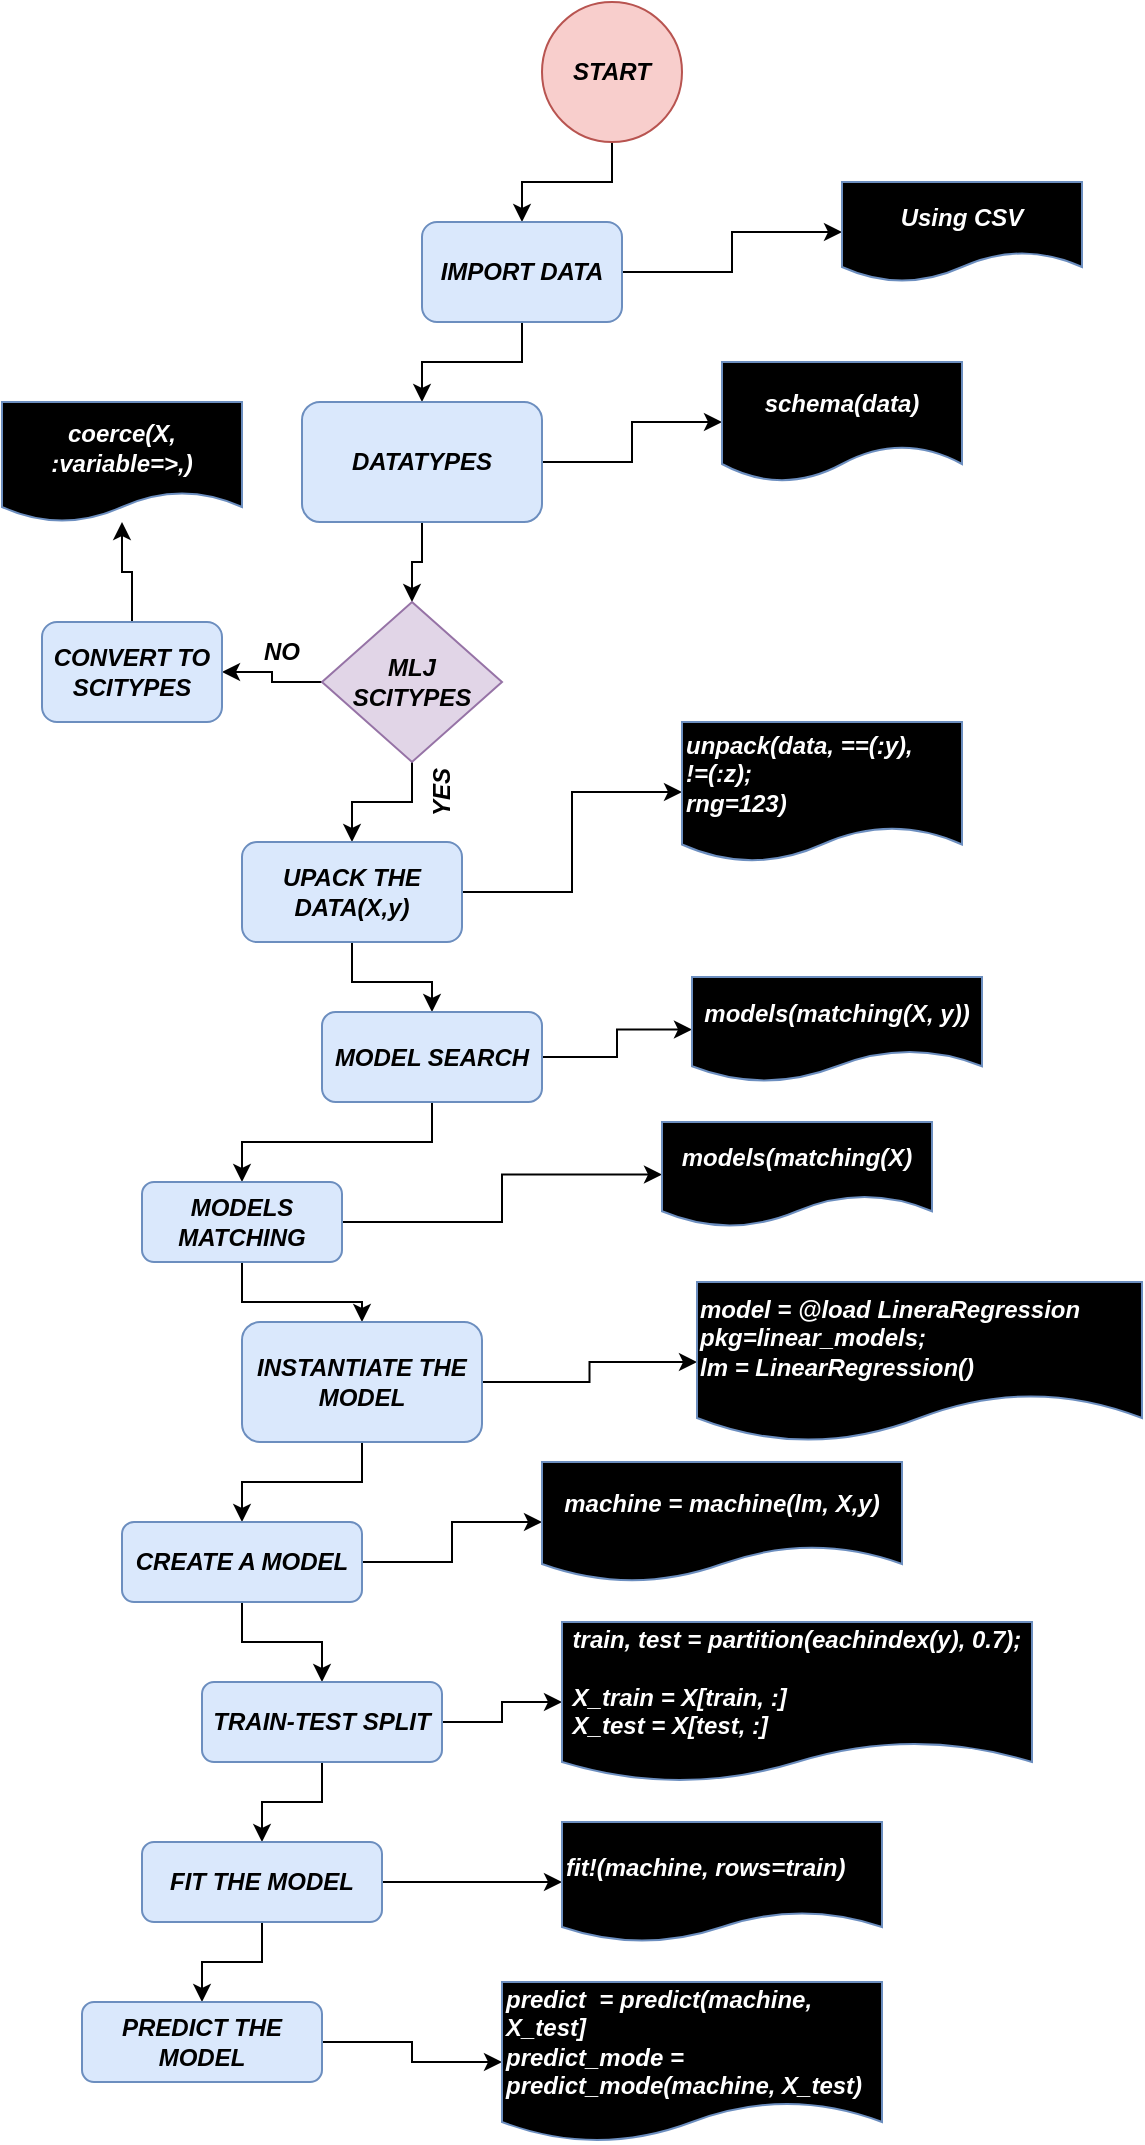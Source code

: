 <mxfile version="16.5.1" type="device"><diagram id="vxSKhqQif8Bo536Yr-Wf" name="basic_flow"><mxGraphModel dx="854" dy="539" grid="1" gridSize="10" guides="1" tooltips="1" connect="1" arrows="1" fold="1" page="1" pageScale="1" pageWidth="827" pageHeight="1169" background="none" math="0" shadow="0"><root><mxCell id="0"/><mxCell id="1" parent="0"/><mxCell id="lnXmsQAqaQg58ppSiXX1-3" value="" style="edgeStyle=orthogonalEdgeStyle;rounded=0;orthogonalLoop=1;jettySize=auto;html=1;" edge="1" parent="1" source="lnXmsQAqaQg58ppSiXX1-1" target="lnXmsQAqaQg58ppSiXX1-2"><mxGeometry relative="1" as="geometry"/></mxCell><mxCell id="lnXmsQAqaQg58ppSiXX1-1" value="&lt;b&gt;&lt;i&gt;START&lt;/i&gt;&lt;/b&gt;" style="strokeWidth=1;html=1;shape=mxgraph.flowchart.start_2;whiteSpace=wrap;fillColor=#f8cecc;strokeColor=#b85450;" vertex="1" parent="1"><mxGeometry x="340" y="50" width="70" height="70" as="geometry"/></mxCell><mxCell id="lnXmsQAqaQg58ppSiXX1-5" value="" style="edgeStyle=orthogonalEdgeStyle;rounded=0;orthogonalLoop=1;jettySize=auto;html=1;" edge="1" parent="1" source="lnXmsQAqaQg58ppSiXX1-2" target="lnXmsQAqaQg58ppSiXX1-4"><mxGeometry relative="1" as="geometry"/></mxCell><mxCell id="lnXmsQAqaQg58ppSiXX1-29" value="" style="edgeStyle=orthogonalEdgeStyle;rounded=0;orthogonalLoop=1;jettySize=auto;html=1;" edge="1" parent="1" source="lnXmsQAqaQg58ppSiXX1-2" target="lnXmsQAqaQg58ppSiXX1-28"><mxGeometry relative="1" as="geometry"/></mxCell><mxCell id="lnXmsQAqaQg58ppSiXX1-2" value="&lt;b&gt;&lt;i&gt;IMPORT DATA&lt;/i&gt;&lt;/b&gt;" style="rounded=1;whiteSpace=wrap;html=1;strokeWidth=1;fillColor=#dae8fc;strokeColor=#6c8ebf;" vertex="1" parent="1"><mxGeometry x="280" y="160" width="100" height="50" as="geometry"/></mxCell><mxCell id="lnXmsQAqaQg58ppSiXX1-7" value="" style="edgeStyle=orthogonalEdgeStyle;rounded=0;orthogonalLoop=1;jettySize=auto;html=1;" edge="1" parent="1" source="lnXmsQAqaQg58ppSiXX1-4" target="lnXmsQAqaQg58ppSiXX1-6"><mxGeometry relative="1" as="geometry"/></mxCell><mxCell id="lnXmsQAqaQg58ppSiXX1-31" value="" style="edgeStyle=orthogonalEdgeStyle;rounded=0;orthogonalLoop=1;jettySize=auto;html=1;fontColor=#FFFFFF;" edge="1" parent="1" source="lnXmsQAqaQg58ppSiXX1-4" target="lnXmsQAqaQg58ppSiXX1-30"><mxGeometry relative="1" as="geometry"/></mxCell><mxCell id="lnXmsQAqaQg58ppSiXX1-4" value="&lt;b&gt;&lt;i&gt;DATATYPES&lt;/i&gt;&lt;/b&gt;" style="rounded=1;whiteSpace=wrap;html=1;strokeWidth=1;fillColor=#dae8fc;strokeColor=#6c8ebf;" vertex="1" parent="1"><mxGeometry x="220" y="250" width="120" height="60" as="geometry"/></mxCell><mxCell id="lnXmsQAqaQg58ppSiXX1-9" value="" style="edgeStyle=orthogonalEdgeStyle;rounded=0;orthogonalLoop=1;jettySize=auto;html=1;" edge="1" parent="1" source="lnXmsQAqaQg58ppSiXX1-6" target="lnXmsQAqaQg58ppSiXX1-8"><mxGeometry relative="1" as="geometry"/></mxCell><mxCell id="lnXmsQAqaQg58ppSiXX1-11" value="" style="edgeStyle=orthogonalEdgeStyle;rounded=0;orthogonalLoop=1;jettySize=auto;html=1;" edge="1" parent="1" source="lnXmsQAqaQg58ppSiXX1-6" target="lnXmsQAqaQg58ppSiXX1-10"><mxGeometry relative="1" as="geometry"/></mxCell><mxCell id="lnXmsQAqaQg58ppSiXX1-6" value="&lt;b&gt;&lt;i&gt;MLJ &lt;br&gt;SCITYPES&lt;/i&gt;&lt;/b&gt;" style="strokeWidth=1;html=1;shape=mxgraph.flowchart.decision;whiteSpace=wrap;fillColor=#e1d5e7;strokeColor=#9673a6;" vertex="1" parent="1"><mxGeometry x="230" y="350" width="90" height="80" as="geometry"/></mxCell><mxCell id="lnXmsQAqaQg58ppSiXX1-15" value="" style="edgeStyle=orthogonalEdgeStyle;rounded=0;orthogonalLoop=1;jettySize=auto;html=1;" edge="1" parent="1" source="lnXmsQAqaQg58ppSiXX1-8" target="lnXmsQAqaQg58ppSiXX1-14"><mxGeometry relative="1" as="geometry"/></mxCell><mxCell id="lnXmsQAqaQg58ppSiXX1-35" value="" style="edgeStyle=orthogonalEdgeStyle;rounded=0;orthogonalLoop=1;jettySize=auto;html=1;fontColor=#FFFFFF;" edge="1" parent="1" source="lnXmsQAqaQg58ppSiXX1-8" target="lnXmsQAqaQg58ppSiXX1-34"><mxGeometry relative="1" as="geometry"/></mxCell><mxCell id="lnXmsQAqaQg58ppSiXX1-8" value="&lt;b&gt;&lt;i&gt;UPACK THE DATA(X,y)&lt;/i&gt;&lt;/b&gt;" style="rounded=1;whiteSpace=wrap;html=1;strokeWidth=1;fillColor=#dae8fc;strokeColor=#6c8ebf;" vertex="1" parent="1"><mxGeometry x="190" y="470" width="110" height="50" as="geometry"/></mxCell><mxCell id="lnXmsQAqaQg58ppSiXX1-33" value="" style="edgeStyle=orthogonalEdgeStyle;rounded=0;orthogonalLoop=1;jettySize=auto;html=1;fontColor=#FFFFFF;" edge="1" parent="1" source="lnXmsQAqaQg58ppSiXX1-10" target="lnXmsQAqaQg58ppSiXX1-32"><mxGeometry relative="1" as="geometry"/></mxCell><mxCell id="lnXmsQAqaQg58ppSiXX1-10" value="&lt;b&gt;&lt;i&gt;CONVERT TO SCITYPES&lt;/i&gt;&lt;/b&gt;" style="rounded=1;whiteSpace=wrap;html=1;strokeWidth=1;fillColor=#dae8fc;strokeColor=#6c8ebf;" vertex="1" parent="1"><mxGeometry x="90" y="360" width="90" height="50" as="geometry"/></mxCell><mxCell id="lnXmsQAqaQg58ppSiXX1-12" value="&lt;i&gt;&lt;b&gt;YES&lt;/b&gt;&lt;/i&gt;" style="text;html=1;strokeColor=none;fillColor=none;align=center;verticalAlign=middle;whiteSpace=wrap;rounded=0;rotation=-90;" vertex="1" parent="1"><mxGeometry x="260" y="430" width="60" height="30" as="geometry"/></mxCell><mxCell id="lnXmsQAqaQg58ppSiXX1-13" value="&lt;i&gt;&lt;b&gt;NO&lt;/b&gt;&lt;/i&gt;" style="text;html=1;strokeColor=none;fillColor=none;align=center;verticalAlign=middle;whiteSpace=wrap;rounded=0;rotation=0;" vertex="1" parent="1"><mxGeometry x="180" y="360" width="60" height="30" as="geometry"/></mxCell><mxCell id="lnXmsQAqaQg58ppSiXX1-17" value="" style="edgeStyle=orthogonalEdgeStyle;rounded=0;orthogonalLoop=1;jettySize=auto;html=1;" edge="1" parent="1" source="lnXmsQAqaQg58ppSiXX1-14" target="lnXmsQAqaQg58ppSiXX1-16"><mxGeometry relative="1" as="geometry"/></mxCell><mxCell id="lnXmsQAqaQg58ppSiXX1-37" value="" style="edgeStyle=orthogonalEdgeStyle;rounded=0;orthogonalLoop=1;jettySize=auto;html=1;fontColor=#FFFFFF;" edge="1" parent="1" source="lnXmsQAqaQg58ppSiXX1-14" target="lnXmsQAqaQg58ppSiXX1-36"><mxGeometry relative="1" as="geometry"/></mxCell><mxCell id="lnXmsQAqaQg58ppSiXX1-14" value="&lt;b&gt;&lt;i&gt;MODEL SEARCH&lt;/i&gt;&lt;/b&gt;" style="rounded=1;whiteSpace=wrap;html=1;strokeWidth=1;fillColor=#dae8fc;strokeColor=#6c8ebf;" vertex="1" parent="1"><mxGeometry x="230" y="555" width="110" height="45" as="geometry"/></mxCell><mxCell id="lnXmsQAqaQg58ppSiXX1-19" value="" style="edgeStyle=orthogonalEdgeStyle;rounded=0;orthogonalLoop=1;jettySize=auto;html=1;" edge="1" parent="1" source="lnXmsQAqaQg58ppSiXX1-16" target="lnXmsQAqaQg58ppSiXX1-18"><mxGeometry relative="1" as="geometry"/></mxCell><mxCell id="lnXmsQAqaQg58ppSiXX1-39" value="" style="edgeStyle=orthogonalEdgeStyle;rounded=0;orthogonalLoop=1;jettySize=auto;html=1;fontColor=#FFFFFF;" edge="1" parent="1" source="lnXmsQAqaQg58ppSiXX1-16" target="lnXmsQAqaQg58ppSiXX1-38"><mxGeometry relative="1" as="geometry"/></mxCell><mxCell id="lnXmsQAqaQg58ppSiXX1-16" value="&lt;b&gt;&lt;i&gt;MODELS MATCHING&lt;/i&gt;&lt;/b&gt;" style="rounded=1;whiteSpace=wrap;html=1;strokeWidth=1;fillColor=#dae8fc;strokeColor=#6c8ebf;" vertex="1" parent="1"><mxGeometry x="140" y="640" width="100" height="40" as="geometry"/></mxCell><mxCell id="lnXmsQAqaQg58ppSiXX1-21" value="" style="edgeStyle=orthogonalEdgeStyle;rounded=0;orthogonalLoop=1;jettySize=auto;html=1;" edge="1" parent="1" source="lnXmsQAqaQg58ppSiXX1-18" target="lnXmsQAqaQg58ppSiXX1-20"><mxGeometry relative="1" as="geometry"/></mxCell><mxCell id="lnXmsQAqaQg58ppSiXX1-41" value="" style="edgeStyle=orthogonalEdgeStyle;rounded=0;orthogonalLoop=1;jettySize=auto;html=1;fontColor=#FFFFFF;" edge="1" parent="1" source="lnXmsQAqaQg58ppSiXX1-18" target="lnXmsQAqaQg58ppSiXX1-40"><mxGeometry relative="1" as="geometry"/></mxCell><mxCell id="lnXmsQAqaQg58ppSiXX1-18" value="&lt;b&gt;&lt;i&gt;INSTANTIATE THE MODEL&lt;/i&gt;&lt;/b&gt;" style="rounded=1;whiteSpace=wrap;html=1;strokeWidth=1;fillColor=#dae8fc;strokeColor=#6c8ebf;" vertex="1" parent="1"><mxGeometry x="190" y="710" width="120" height="60" as="geometry"/></mxCell><mxCell id="lnXmsQAqaQg58ppSiXX1-23" value="" style="edgeStyle=orthogonalEdgeStyle;rounded=0;orthogonalLoop=1;jettySize=auto;html=1;" edge="1" parent="1" source="lnXmsQAqaQg58ppSiXX1-20" target="lnXmsQAqaQg58ppSiXX1-22"><mxGeometry relative="1" as="geometry"/></mxCell><mxCell id="lnXmsQAqaQg58ppSiXX1-43" value="" style="edgeStyle=orthogonalEdgeStyle;rounded=0;orthogonalLoop=1;jettySize=auto;html=1;fontColor=#FFFFFF;" edge="1" parent="1" source="lnXmsQAqaQg58ppSiXX1-20" target="lnXmsQAqaQg58ppSiXX1-42"><mxGeometry relative="1" as="geometry"/></mxCell><mxCell id="lnXmsQAqaQg58ppSiXX1-20" value="&lt;b&gt;&lt;i&gt;CREATE A MODEL&lt;/i&gt;&lt;/b&gt;" style="whiteSpace=wrap;html=1;rounded=1;strokeWidth=1;fillColor=#dae8fc;strokeColor=#6c8ebf;" vertex="1" parent="1"><mxGeometry x="130" y="810" width="120" height="40" as="geometry"/></mxCell><mxCell id="lnXmsQAqaQg58ppSiXX1-25" value="" style="edgeStyle=orthogonalEdgeStyle;rounded=0;orthogonalLoop=1;jettySize=auto;html=1;" edge="1" parent="1" source="lnXmsQAqaQg58ppSiXX1-22" target="lnXmsQAqaQg58ppSiXX1-24"><mxGeometry relative="1" as="geometry"/></mxCell><mxCell id="lnXmsQAqaQg58ppSiXX1-45" value="" style="edgeStyle=orthogonalEdgeStyle;rounded=0;orthogonalLoop=1;jettySize=auto;html=1;fontColor=#FFFFFF;" edge="1" parent="1" source="lnXmsQAqaQg58ppSiXX1-22" target="lnXmsQAqaQg58ppSiXX1-44"><mxGeometry relative="1" as="geometry"/></mxCell><mxCell id="lnXmsQAqaQg58ppSiXX1-22" value="&lt;b&gt;&lt;i&gt;TRAIN-TEST SPLIT&lt;/i&gt;&lt;/b&gt;" style="rounded=1;whiteSpace=wrap;html=1;strokeWidth=1;fillColor=#dae8fc;strokeColor=#6c8ebf;" vertex="1" parent="1"><mxGeometry x="170" y="890" width="120" height="40" as="geometry"/></mxCell><mxCell id="lnXmsQAqaQg58ppSiXX1-27" value="" style="edgeStyle=orthogonalEdgeStyle;rounded=0;orthogonalLoop=1;jettySize=auto;html=1;" edge="1" parent="1" source="lnXmsQAqaQg58ppSiXX1-24" target="lnXmsQAqaQg58ppSiXX1-26"><mxGeometry relative="1" as="geometry"/></mxCell><mxCell id="lnXmsQAqaQg58ppSiXX1-48" value="" style="edgeStyle=orthogonalEdgeStyle;rounded=0;orthogonalLoop=1;jettySize=auto;html=1;fontColor=#FFFFFF;" edge="1" parent="1" source="lnXmsQAqaQg58ppSiXX1-24" target="lnXmsQAqaQg58ppSiXX1-47"><mxGeometry relative="1" as="geometry"/></mxCell><mxCell id="lnXmsQAqaQg58ppSiXX1-24" value="&lt;b&gt;&lt;i&gt;FIT THE MODEL&lt;/i&gt;&lt;/b&gt;" style="rounded=1;whiteSpace=wrap;html=1;strokeWidth=1;fillColor=#dae8fc;strokeColor=#6c8ebf;" vertex="1" parent="1"><mxGeometry x="140" y="970" width="120" height="40" as="geometry"/></mxCell><mxCell id="lnXmsQAqaQg58ppSiXX1-50" value="" style="edgeStyle=orthogonalEdgeStyle;rounded=0;orthogonalLoop=1;jettySize=auto;html=1;fontColor=#FFFFFF;" edge="1" parent="1" source="lnXmsQAqaQg58ppSiXX1-26" target="lnXmsQAqaQg58ppSiXX1-49"><mxGeometry relative="1" as="geometry"/></mxCell><mxCell id="lnXmsQAqaQg58ppSiXX1-26" value="&lt;b&gt;&lt;i&gt;PREDICT THE MODEL&lt;/i&gt;&lt;/b&gt;" style="rounded=1;whiteSpace=wrap;html=1;strokeWidth=1;fillColor=#dae8fc;strokeColor=#6c8ebf;" vertex="1" parent="1"><mxGeometry x="110" y="1050" width="120" height="40" as="geometry"/></mxCell><mxCell id="lnXmsQAqaQg58ppSiXX1-28" value="&lt;b&gt;&lt;i&gt;&lt;font color=&quot;#ffffff&quot;&gt;Using CSV&lt;/font&gt;&lt;/i&gt;&lt;/b&gt;" style="shape=document;whiteSpace=wrap;html=1;boundedLbl=1;fillColor=#000000;strokeColor=#6c8ebf;rounded=1;strokeWidth=1;" vertex="1" parent="1"><mxGeometry x="490" y="140" width="120" height="50" as="geometry"/></mxCell><mxCell id="lnXmsQAqaQg58ppSiXX1-30" value="&lt;b&gt;&lt;i&gt;&lt;font color=&quot;#ffffff&quot;&gt;schema(data)&lt;/font&gt;&lt;/i&gt;&lt;/b&gt;" style="shape=document;whiteSpace=wrap;html=1;boundedLbl=1;fillColor=#000000;strokeColor=#6c8ebf;rounded=1;strokeWidth=1;" vertex="1" parent="1"><mxGeometry x="430" y="230" width="120" height="60" as="geometry"/></mxCell><mxCell id="lnXmsQAqaQg58ppSiXX1-32" value="&lt;i&gt;&lt;b&gt;&lt;font color=&quot;#ffffff&quot;&gt;coerce(X, :variable=&amp;gt;,)&lt;/font&gt;&lt;/b&gt;&lt;/i&gt;" style="shape=document;whiteSpace=wrap;html=1;boundedLbl=1;fillColor=#000000;strokeColor=#6c8ebf;rounded=1;strokeWidth=1;size=0.25;" vertex="1" parent="1"><mxGeometry x="70" y="250" width="120" height="60" as="geometry"/></mxCell><mxCell id="lnXmsQAqaQg58ppSiXX1-34" value="&lt;i&gt;&lt;b&gt;&lt;font color=&quot;#ffffff&quot;&gt;unpack(data, ==(:y),&lt;br&gt;!=(:z);&lt;br&gt;rng=123)&lt;/font&gt;&lt;/b&gt;&lt;/i&gt;" style="shape=document;whiteSpace=wrap;html=1;boundedLbl=1;fillColor=#000000;strokeColor=#6c8ebf;rounded=1;strokeWidth=1;size=0.25;align=left;" vertex="1" parent="1"><mxGeometry x="410" y="410" width="140" height="70" as="geometry"/></mxCell><mxCell id="lnXmsQAqaQg58ppSiXX1-36" value="&lt;b&gt;&lt;i&gt;&lt;font color=&quot;#ffffff&quot;&gt;models(matching(X, y))&lt;/font&gt;&lt;/i&gt;&lt;/b&gt;" style="shape=document;whiteSpace=wrap;html=1;boundedLbl=1;fillColor=#000000;strokeColor=#6c8ebf;rounded=1;strokeWidth=1;" vertex="1" parent="1"><mxGeometry x="415" y="537.5" width="145" height="52.5" as="geometry"/></mxCell><mxCell id="lnXmsQAqaQg58ppSiXX1-38" value="&lt;b&gt;&lt;i&gt;&lt;font color=&quot;#ffffff&quot;&gt;models(matching(X)&lt;/font&gt;&lt;/i&gt;&lt;/b&gt;" style="shape=document;whiteSpace=wrap;html=1;boundedLbl=1;fillColor=#000000;strokeColor=#6c8ebf;rounded=1;strokeWidth=1;" vertex="1" parent="1"><mxGeometry x="400" y="610" width="135" height="52.5" as="geometry"/></mxCell><mxCell id="lnXmsQAqaQg58ppSiXX1-40" value="&lt;div style=&quot;text-align: left&quot;&gt;&lt;b style=&quot;color: rgb(255 , 255 , 255)&quot;&gt;&lt;i&gt;model = @load LineraRegression pkg=linear_models;&lt;/i&gt;&lt;/b&gt;&lt;/div&gt;&lt;font color=&quot;#ffffff&quot;&gt;&lt;div style=&quot;text-align: left&quot;&gt;&lt;b&gt;&lt;i&gt;lm = LinearRegression()&lt;/i&gt;&lt;/b&gt;&lt;/div&gt;&lt;/font&gt;" style="shape=document;whiteSpace=wrap;html=1;boundedLbl=1;fillColor=#000000;strokeColor=#6c8ebf;rounded=1;strokeWidth=1;" vertex="1" parent="1"><mxGeometry x="417.5" y="690" width="222.5" height="80" as="geometry"/></mxCell><mxCell id="lnXmsQAqaQg58ppSiXX1-42" value="&lt;div style=&quot;text-align: left&quot;&gt;&lt;font color=&quot;#ffffff&quot;&gt;&lt;b&gt;&lt;i&gt;machine = machine(lm, X,y)&lt;/i&gt;&lt;/b&gt;&lt;/font&gt;&lt;/div&gt;" style="shape=document;whiteSpace=wrap;html=1;boundedLbl=1;fillColor=#000000;strokeColor=#6c8ebf;rounded=1;strokeWidth=1;" vertex="1" parent="1"><mxGeometry x="340" y="780" width="180" height="60" as="geometry"/></mxCell><mxCell id="lnXmsQAqaQg58ppSiXX1-44" value="&lt;div style=&quot;text-align: left&quot;&gt;&lt;font color=&quot;#ffffff&quot;&gt;&lt;b&gt;&lt;i&gt;train, test = partition(eachindex(y), 0.7);&lt;/i&gt;&lt;/b&gt;&lt;/font&gt;&lt;/div&gt;&lt;div style=&quot;text-align: left&quot;&gt;&lt;font color=&quot;#ffffff&quot;&gt;&lt;b&gt;&lt;i&gt;&lt;br&gt;&lt;/i&gt;&lt;/b&gt;&lt;/font&gt;&lt;/div&gt;&lt;div style=&quot;text-align: left&quot;&gt;&lt;font color=&quot;#ffffff&quot;&gt;&lt;b&gt;&lt;i&gt;X_train = X[train, :]&lt;/i&gt;&lt;/b&gt;&lt;/font&gt;&lt;/div&gt;&lt;div style=&quot;text-align: left&quot;&gt;&lt;font color=&quot;#ffffff&quot;&gt;&lt;b&gt;&lt;i&gt;X_test = X[test, :]&lt;/i&gt;&lt;/b&gt;&lt;/font&gt;&lt;/div&gt;" style="shape=document;whiteSpace=wrap;html=1;boundedLbl=1;fillColor=#000000;strokeColor=#6c8ebf;rounded=1;strokeWidth=1;size=0.25;" vertex="1" parent="1"><mxGeometry x="350" y="860" width="235" height="80" as="geometry"/></mxCell><mxCell id="lnXmsQAqaQg58ppSiXX1-47" value="&lt;div&gt;&lt;font color=&quot;#ffffff&quot;&gt;&lt;b&gt;&lt;i&gt;fit!(machine, rows=train)&lt;/i&gt;&lt;/b&gt;&lt;/font&gt;&lt;/div&gt;" style="shape=document;whiteSpace=wrap;html=1;boundedLbl=1;fillColor=#000000;strokeColor=#6c8ebf;rounded=1;strokeWidth=1;size=0.25;align=left;" vertex="1" parent="1"><mxGeometry x="350" y="960" width="160" height="60" as="geometry"/></mxCell><mxCell id="lnXmsQAqaQg58ppSiXX1-49" value="&lt;font color=&quot;#ffffff&quot;&gt;&lt;b&gt;&lt;i&gt;predict&amp;nbsp; = predict(machine, X_test]&lt;br&gt;predict_mode = predict_mode(machine, X_test)&lt;br&gt;&lt;/i&gt;&lt;/b&gt;&lt;/font&gt;" style="shape=document;whiteSpace=wrap;html=1;boundedLbl=1;fillColor=#000000;strokeColor=#6c8ebf;rounded=1;strokeWidth=1;size=0.25;align=left;" vertex="1" parent="1"><mxGeometry x="320" y="1040" width="190" height="80" as="geometry"/></mxCell></root></mxGraphModel></diagram></mxfile>